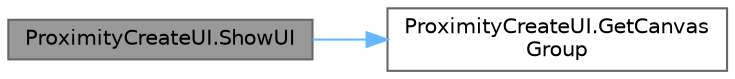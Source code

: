 digraph "ProximityCreateUI.ShowUI"
{
 // LATEX_PDF_SIZE
  bgcolor="transparent";
  edge [fontname=Helvetica,fontsize=10,labelfontname=Helvetica,labelfontsize=10];
  node [fontname=Helvetica,fontsize=10,shape=box,height=0.2,width=0.4];
  rankdir="LR";
  Node1 [id="Node000001",label="ProximityCreateUI.ShowUI",height=0.2,width=0.4,color="gray40", fillcolor="grey60", style="filled", fontcolor="black",tooltip=" "];
  Node1 -> Node2 [id="edge2_Node000001_Node000002",color="steelblue1",style="solid",tooltip=" "];
  Node2 [id="Node000002",label="ProximityCreateUI.GetCanvas\lGroup",height=0.2,width=0.4,color="grey40", fillcolor="white", style="filled",URL="$class_proximity_create_u_i.html#a030872b737624be348255ebf5d7b48ec",tooltip=" "];
}
